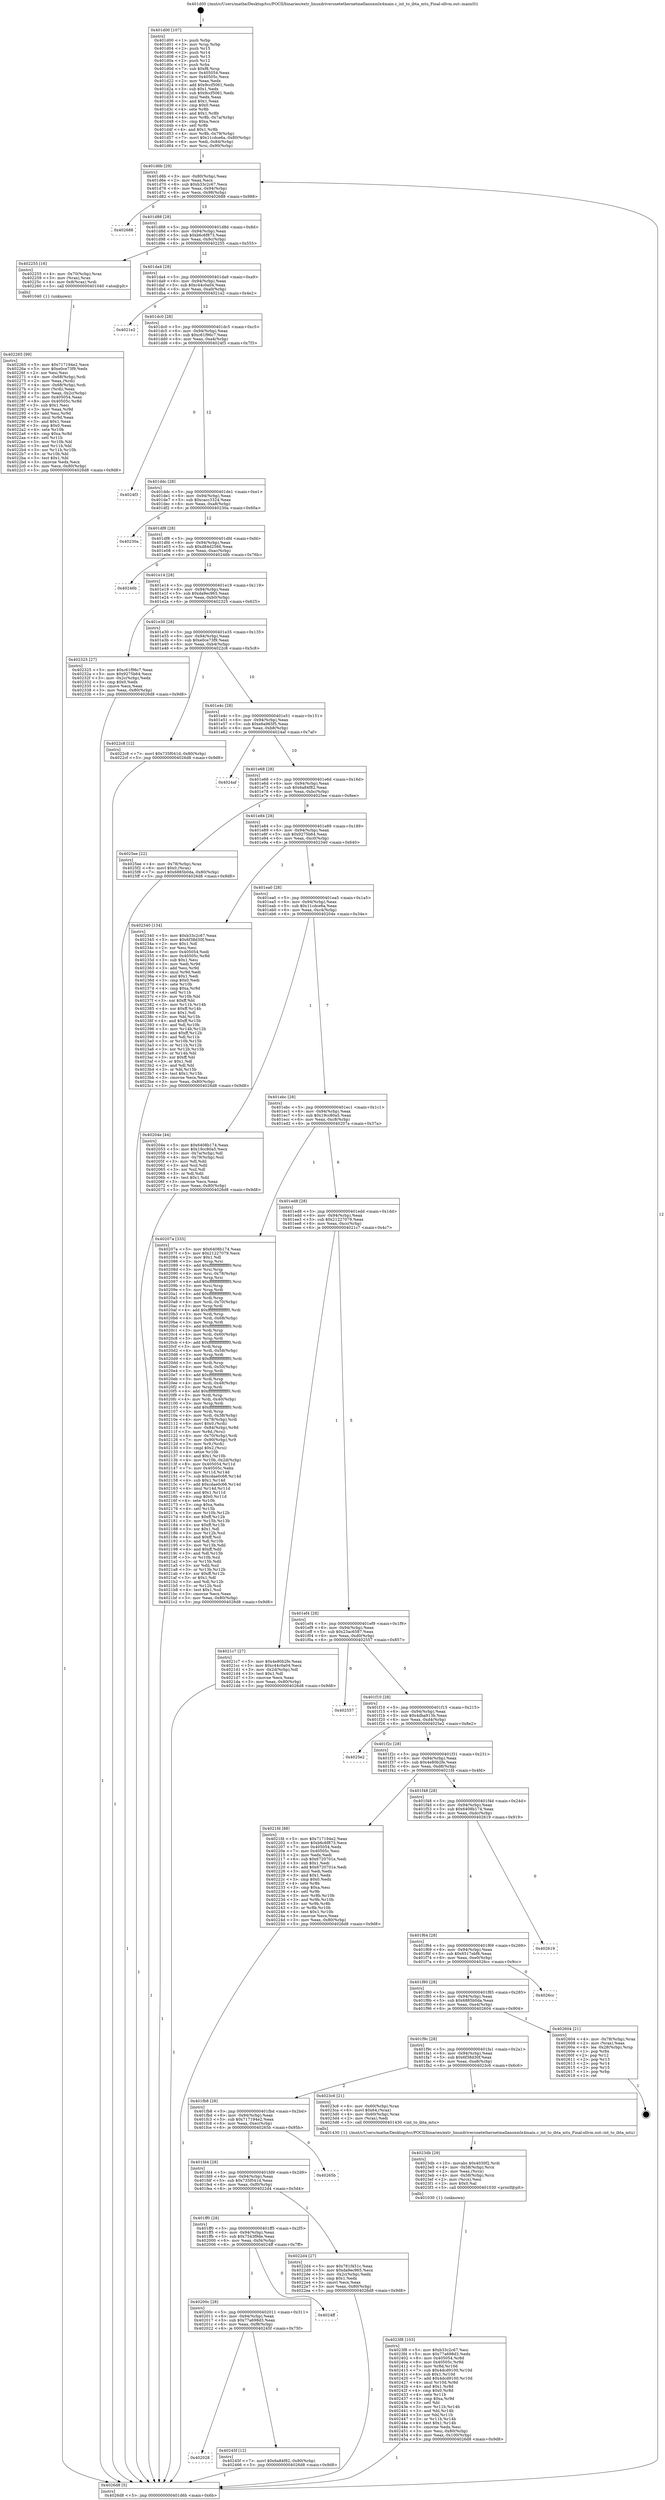 digraph "0x401d00" {
  label = "0x401d00 (/mnt/c/Users/mathe/Desktop/tcc/POCII/binaries/extr_linuxdriversnetethernetmellanoxmlx4main.c_int_to_ibta_mtu_Final-ollvm.out::main(0))"
  labelloc = "t"
  node[shape=record]

  Entry [label="",width=0.3,height=0.3,shape=circle,fillcolor=black,style=filled]
  "0x401d6b" [label="{
     0x401d6b [29]\l
     | [instrs]\l
     &nbsp;&nbsp;0x401d6b \<+3\>: mov -0x80(%rbp),%eax\l
     &nbsp;&nbsp;0x401d6e \<+2\>: mov %eax,%ecx\l
     &nbsp;&nbsp;0x401d70 \<+6\>: sub $0xb33c2c67,%ecx\l
     &nbsp;&nbsp;0x401d76 \<+6\>: mov %eax,-0x94(%rbp)\l
     &nbsp;&nbsp;0x401d7c \<+6\>: mov %ecx,-0x98(%rbp)\l
     &nbsp;&nbsp;0x401d82 \<+6\>: je 0000000000402688 \<main+0x988\>\l
  }"]
  "0x402688" [label="{
     0x402688\l
  }", style=dashed]
  "0x401d88" [label="{
     0x401d88 [28]\l
     | [instrs]\l
     &nbsp;&nbsp;0x401d88 \<+5\>: jmp 0000000000401d8d \<main+0x8d\>\l
     &nbsp;&nbsp;0x401d8d \<+6\>: mov -0x94(%rbp),%eax\l
     &nbsp;&nbsp;0x401d93 \<+5\>: sub $0xb6c6f873,%eax\l
     &nbsp;&nbsp;0x401d98 \<+6\>: mov %eax,-0x9c(%rbp)\l
     &nbsp;&nbsp;0x401d9e \<+6\>: je 0000000000402255 \<main+0x555\>\l
  }"]
  Exit [label="",width=0.3,height=0.3,shape=circle,fillcolor=black,style=filled,peripheries=2]
  "0x402255" [label="{
     0x402255 [16]\l
     | [instrs]\l
     &nbsp;&nbsp;0x402255 \<+4\>: mov -0x70(%rbp),%rax\l
     &nbsp;&nbsp;0x402259 \<+3\>: mov (%rax),%rax\l
     &nbsp;&nbsp;0x40225c \<+4\>: mov 0x8(%rax),%rdi\l
     &nbsp;&nbsp;0x402260 \<+5\>: call 0000000000401040 \<atoi@plt\>\l
     | [calls]\l
     &nbsp;&nbsp;0x401040 \{1\} (unknown)\l
  }"]
  "0x401da4" [label="{
     0x401da4 [28]\l
     | [instrs]\l
     &nbsp;&nbsp;0x401da4 \<+5\>: jmp 0000000000401da9 \<main+0xa9\>\l
     &nbsp;&nbsp;0x401da9 \<+6\>: mov -0x94(%rbp),%eax\l
     &nbsp;&nbsp;0x401daf \<+5\>: sub $0xc44c0a04,%eax\l
     &nbsp;&nbsp;0x401db4 \<+6\>: mov %eax,-0xa0(%rbp)\l
     &nbsp;&nbsp;0x401dba \<+6\>: je 00000000004021e2 \<main+0x4e2\>\l
  }"]
  "0x402028" [label="{
     0x402028\l
  }", style=dashed]
  "0x4021e2" [label="{
     0x4021e2\l
  }", style=dashed]
  "0x401dc0" [label="{
     0x401dc0 [28]\l
     | [instrs]\l
     &nbsp;&nbsp;0x401dc0 \<+5\>: jmp 0000000000401dc5 \<main+0xc5\>\l
     &nbsp;&nbsp;0x401dc5 \<+6\>: mov -0x94(%rbp),%eax\l
     &nbsp;&nbsp;0x401dcb \<+5\>: sub $0xc61f96c7,%eax\l
     &nbsp;&nbsp;0x401dd0 \<+6\>: mov %eax,-0xa4(%rbp)\l
     &nbsp;&nbsp;0x401dd6 \<+6\>: je 00000000004024f3 \<main+0x7f3\>\l
  }"]
  "0x40245f" [label="{
     0x40245f [12]\l
     | [instrs]\l
     &nbsp;&nbsp;0x40245f \<+7\>: movl $0x6a84f82,-0x80(%rbp)\l
     &nbsp;&nbsp;0x402466 \<+5\>: jmp 00000000004026d8 \<main+0x9d8\>\l
  }"]
  "0x4024f3" [label="{
     0x4024f3\l
  }", style=dashed]
  "0x401ddc" [label="{
     0x401ddc [28]\l
     | [instrs]\l
     &nbsp;&nbsp;0x401ddc \<+5\>: jmp 0000000000401de1 \<main+0xe1\>\l
     &nbsp;&nbsp;0x401de1 \<+6\>: mov -0x94(%rbp),%eax\l
     &nbsp;&nbsp;0x401de7 \<+5\>: sub $0xcacc3324,%eax\l
     &nbsp;&nbsp;0x401dec \<+6\>: mov %eax,-0xa8(%rbp)\l
     &nbsp;&nbsp;0x401df2 \<+6\>: je 000000000040230a \<main+0x60a\>\l
  }"]
  "0x40200c" [label="{
     0x40200c [28]\l
     | [instrs]\l
     &nbsp;&nbsp;0x40200c \<+5\>: jmp 0000000000402011 \<main+0x311\>\l
     &nbsp;&nbsp;0x402011 \<+6\>: mov -0x94(%rbp),%eax\l
     &nbsp;&nbsp;0x402017 \<+5\>: sub $0x77a698d3,%eax\l
     &nbsp;&nbsp;0x40201c \<+6\>: mov %eax,-0xf8(%rbp)\l
     &nbsp;&nbsp;0x402022 \<+6\>: je 000000000040245f \<main+0x75f\>\l
  }"]
  "0x40230a" [label="{
     0x40230a\l
  }", style=dashed]
  "0x401df8" [label="{
     0x401df8 [28]\l
     | [instrs]\l
     &nbsp;&nbsp;0x401df8 \<+5\>: jmp 0000000000401dfd \<main+0xfd\>\l
     &nbsp;&nbsp;0x401dfd \<+6\>: mov -0x94(%rbp),%eax\l
     &nbsp;&nbsp;0x401e03 \<+5\>: sub $0xd84d2566,%eax\l
     &nbsp;&nbsp;0x401e08 \<+6\>: mov %eax,-0xac(%rbp)\l
     &nbsp;&nbsp;0x401e0e \<+6\>: je 000000000040246b \<main+0x76b\>\l
  }"]
  "0x4024ff" [label="{
     0x4024ff\l
  }", style=dashed]
  "0x40246b" [label="{
     0x40246b\l
  }", style=dashed]
  "0x401e14" [label="{
     0x401e14 [28]\l
     | [instrs]\l
     &nbsp;&nbsp;0x401e14 \<+5\>: jmp 0000000000401e19 \<main+0x119\>\l
     &nbsp;&nbsp;0x401e19 \<+6\>: mov -0x94(%rbp),%eax\l
     &nbsp;&nbsp;0x401e1f \<+5\>: sub $0xda9ec965,%eax\l
     &nbsp;&nbsp;0x401e24 \<+6\>: mov %eax,-0xb0(%rbp)\l
     &nbsp;&nbsp;0x401e2a \<+6\>: je 0000000000402325 \<main+0x625\>\l
  }"]
  "0x4023f8" [label="{
     0x4023f8 [103]\l
     | [instrs]\l
     &nbsp;&nbsp;0x4023f8 \<+5\>: mov $0xb33c2c67,%esi\l
     &nbsp;&nbsp;0x4023fd \<+5\>: mov $0x77a698d3,%edx\l
     &nbsp;&nbsp;0x402402 \<+8\>: mov 0x405054,%r8d\l
     &nbsp;&nbsp;0x40240a \<+8\>: mov 0x40505c,%r9d\l
     &nbsp;&nbsp;0x402412 \<+3\>: mov %r8d,%r10d\l
     &nbsp;&nbsp;0x402415 \<+7\>: sub $0x4dcd9100,%r10d\l
     &nbsp;&nbsp;0x40241c \<+4\>: sub $0x1,%r10d\l
     &nbsp;&nbsp;0x402420 \<+7\>: add $0x4dcd9100,%r10d\l
     &nbsp;&nbsp;0x402427 \<+4\>: imul %r10d,%r8d\l
     &nbsp;&nbsp;0x40242b \<+4\>: and $0x1,%r8d\l
     &nbsp;&nbsp;0x40242f \<+4\>: cmp $0x0,%r8d\l
     &nbsp;&nbsp;0x402433 \<+4\>: sete %r11b\l
     &nbsp;&nbsp;0x402437 \<+4\>: cmp $0xa,%r9d\l
     &nbsp;&nbsp;0x40243b \<+3\>: setl %bl\l
     &nbsp;&nbsp;0x40243e \<+3\>: mov %r11b,%r14b\l
     &nbsp;&nbsp;0x402441 \<+3\>: and %bl,%r14b\l
     &nbsp;&nbsp;0x402444 \<+3\>: xor %bl,%r11b\l
     &nbsp;&nbsp;0x402447 \<+3\>: or %r11b,%r14b\l
     &nbsp;&nbsp;0x40244a \<+4\>: test $0x1,%r14b\l
     &nbsp;&nbsp;0x40244e \<+3\>: cmovne %edx,%esi\l
     &nbsp;&nbsp;0x402451 \<+3\>: mov %esi,-0x80(%rbp)\l
     &nbsp;&nbsp;0x402454 \<+6\>: mov %eax,-0x100(%rbp)\l
     &nbsp;&nbsp;0x40245a \<+5\>: jmp 00000000004026d8 \<main+0x9d8\>\l
  }"]
  "0x402325" [label="{
     0x402325 [27]\l
     | [instrs]\l
     &nbsp;&nbsp;0x402325 \<+5\>: mov $0xc61f96c7,%eax\l
     &nbsp;&nbsp;0x40232a \<+5\>: mov $0x9275b64,%ecx\l
     &nbsp;&nbsp;0x40232f \<+3\>: mov -0x2c(%rbp),%edx\l
     &nbsp;&nbsp;0x402332 \<+3\>: cmp $0x0,%edx\l
     &nbsp;&nbsp;0x402335 \<+3\>: cmove %ecx,%eax\l
     &nbsp;&nbsp;0x402338 \<+3\>: mov %eax,-0x80(%rbp)\l
     &nbsp;&nbsp;0x40233b \<+5\>: jmp 00000000004026d8 \<main+0x9d8\>\l
  }"]
  "0x401e30" [label="{
     0x401e30 [28]\l
     | [instrs]\l
     &nbsp;&nbsp;0x401e30 \<+5\>: jmp 0000000000401e35 \<main+0x135\>\l
     &nbsp;&nbsp;0x401e35 \<+6\>: mov -0x94(%rbp),%eax\l
     &nbsp;&nbsp;0x401e3b \<+5\>: sub $0xe0ce73f9,%eax\l
     &nbsp;&nbsp;0x401e40 \<+6\>: mov %eax,-0xb4(%rbp)\l
     &nbsp;&nbsp;0x401e46 \<+6\>: je 00000000004022c8 \<main+0x5c8\>\l
  }"]
  "0x4023db" [label="{
     0x4023db [29]\l
     | [instrs]\l
     &nbsp;&nbsp;0x4023db \<+10\>: movabs $0x4030f2,%rdi\l
     &nbsp;&nbsp;0x4023e5 \<+4\>: mov -0x58(%rbp),%rcx\l
     &nbsp;&nbsp;0x4023e9 \<+2\>: mov %eax,(%rcx)\l
     &nbsp;&nbsp;0x4023eb \<+4\>: mov -0x58(%rbp),%rcx\l
     &nbsp;&nbsp;0x4023ef \<+2\>: mov (%rcx),%esi\l
     &nbsp;&nbsp;0x4023f1 \<+2\>: mov $0x0,%al\l
     &nbsp;&nbsp;0x4023f3 \<+5\>: call 0000000000401030 \<printf@plt\>\l
     | [calls]\l
     &nbsp;&nbsp;0x401030 \{1\} (unknown)\l
  }"]
  "0x4022c8" [label="{
     0x4022c8 [12]\l
     | [instrs]\l
     &nbsp;&nbsp;0x4022c8 \<+7\>: movl $0x735f041d,-0x80(%rbp)\l
     &nbsp;&nbsp;0x4022cf \<+5\>: jmp 00000000004026d8 \<main+0x9d8\>\l
  }"]
  "0x401e4c" [label="{
     0x401e4c [28]\l
     | [instrs]\l
     &nbsp;&nbsp;0x401e4c \<+5\>: jmp 0000000000401e51 \<main+0x151\>\l
     &nbsp;&nbsp;0x401e51 \<+6\>: mov -0x94(%rbp),%eax\l
     &nbsp;&nbsp;0x401e57 \<+5\>: sub $0xe6a965f5,%eax\l
     &nbsp;&nbsp;0x401e5c \<+6\>: mov %eax,-0xb8(%rbp)\l
     &nbsp;&nbsp;0x401e62 \<+6\>: je 00000000004024af \<main+0x7af\>\l
  }"]
  "0x401ff0" [label="{
     0x401ff0 [28]\l
     | [instrs]\l
     &nbsp;&nbsp;0x401ff0 \<+5\>: jmp 0000000000401ff5 \<main+0x2f5\>\l
     &nbsp;&nbsp;0x401ff5 \<+6\>: mov -0x94(%rbp),%eax\l
     &nbsp;&nbsp;0x401ffb \<+5\>: sub $0x7543f9de,%eax\l
     &nbsp;&nbsp;0x402000 \<+6\>: mov %eax,-0xf4(%rbp)\l
     &nbsp;&nbsp;0x402006 \<+6\>: je 00000000004024ff \<main+0x7ff\>\l
  }"]
  "0x4024af" [label="{
     0x4024af\l
  }", style=dashed]
  "0x401e68" [label="{
     0x401e68 [28]\l
     | [instrs]\l
     &nbsp;&nbsp;0x401e68 \<+5\>: jmp 0000000000401e6d \<main+0x16d\>\l
     &nbsp;&nbsp;0x401e6d \<+6\>: mov -0x94(%rbp),%eax\l
     &nbsp;&nbsp;0x401e73 \<+5\>: sub $0x6a84f82,%eax\l
     &nbsp;&nbsp;0x401e78 \<+6\>: mov %eax,-0xbc(%rbp)\l
     &nbsp;&nbsp;0x401e7e \<+6\>: je 00000000004025ee \<main+0x8ee\>\l
  }"]
  "0x4022d4" [label="{
     0x4022d4 [27]\l
     | [instrs]\l
     &nbsp;&nbsp;0x4022d4 \<+5\>: mov $0x781f451c,%eax\l
     &nbsp;&nbsp;0x4022d9 \<+5\>: mov $0xda9ec965,%ecx\l
     &nbsp;&nbsp;0x4022de \<+3\>: mov -0x2c(%rbp),%edx\l
     &nbsp;&nbsp;0x4022e1 \<+3\>: cmp $0x1,%edx\l
     &nbsp;&nbsp;0x4022e4 \<+3\>: cmovl %ecx,%eax\l
     &nbsp;&nbsp;0x4022e7 \<+3\>: mov %eax,-0x80(%rbp)\l
     &nbsp;&nbsp;0x4022ea \<+5\>: jmp 00000000004026d8 \<main+0x9d8\>\l
  }"]
  "0x4025ee" [label="{
     0x4025ee [22]\l
     | [instrs]\l
     &nbsp;&nbsp;0x4025ee \<+4\>: mov -0x78(%rbp),%rax\l
     &nbsp;&nbsp;0x4025f2 \<+6\>: movl $0x0,(%rax)\l
     &nbsp;&nbsp;0x4025f8 \<+7\>: movl $0x6885b0da,-0x80(%rbp)\l
     &nbsp;&nbsp;0x4025ff \<+5\>: jmp 00000000004026d8 \<main+0x9d8\>\l
  }"]
  "0x401e84" [label="{
     0x401e84 [28]\l
     | [instrs]\l
     &nbsp;&nbsp;0x401e84 \<+5\>: jmp 0000000000401e89 \<main+0x189\>\l
     &nbsp;&nbsp;0x401e89 \<+6\>: mov -0x94(%rbp),%eax\l
     &nbsp;&nbsp;0x401e8f \<+5\>: sub $0x9275b64,%eax\l
     &nbsp;&nbsp;0x401e94 \<+6\>: mov %eax,-0xc0(%rbp)\l
     &nbsp;&nbsp;0x401e9a \<+6\>: je 0000000000402340 \<main+0x640\>\l
  }"]
  "0x401fd4" [label="{
     0x401fd4 [28]\l
     | [instrs]\l
     &nbsp;&nbsp;0x401fd4 \<+5\>: jmp 0000000000401fd9 \<main+0x2d9\>\l
     &nbsp;&nbsp;0x401fd9 \<+6\>: mov -0x94(%rbp),%eax\l
     &nbsp;&nbsp;0x401fdf \<+5\>: sub $0x735f041d,%eax\l
     &nbsp;&nbsp;0x401fe4 \<+6\>: mov %eax,-0xf0(%rbp)\l
     &nbsp;&nbsp;0x401fea \<+6\>: je 00000000004022d4 \<main+0x5d4\>\l
  }"]
  "0x402340" [label="{
     0x402340 [134]\l
     | [instrs]\l
     &nbsp;&nbsp;0x402340 \<+5\>: mov $0xb33c2c67,%eax\l
     &nbsp;&nbsp;0x402345 \<+5\>: mov $0x6f38d30f,%ecx\l
     &nbsp;&nbsp;0x40234a \<+2\>: mov $0x1,%dl\l
     &nbsp;&nbsp;0x40234c \<+2\>: xor %esi,%esi\l
     &nbsp;&nbsp;0x40234e \<+7\>: mov 0x405054,%edi\l
     &nbsp;&nbsp;0x402355 \<+8\>: mov 0x40505c,%r8d\l
     &nbsp;&nbsp;0x40235d \<+3\>: sub $0x1,%esi\l
     &nbsp;&nbsp;0x402360 \<+3\>: mov %edi,%r9d\l
     &nbsp;&nbsp;0x402363 \<+3\>: add %esi,%r9d\l
     &nbsp;&nbsp;0x402366 \<+4\>: imul %r9d,%edi\l
     &nbsp;&nbsp;0x40236a \<+3\>: and $0x1,%edi\l
     &nbsp;&nbsp;0x40236d \<+3\>: cmp $0x0,%edi\l
     &nbsp;&nbsp;0x402370 \<+4\>: sete %r10b\l
     &nbsp;&nbsp;0x402374 \<+4\>: cmp $0xa,%r8d\l
     &nbsp;&nbsp;0x402378 \<+4\>: setl %r11b\l
     &nbsp;&nbsp;0x40237c \<+3\>: mov %r10b,%bl\l
     &nbsp;&nbsp;0x40237f \<+3\>: xor $0xff,%bl\l
     &nbsp;&nbsp;0x402382 \<+3\>: mov %r11b,%r14b\l
     &nbsp;&nbsp;0x402385 \<+4\>: xor $0xff,%r14b\l
     &nbsp;&nbsp;0x402389 \<+3\>: xor $0x1,%dl\l
     &nbsp;&nbsp;0x40238c \<+3\>: mov %bl,%r15b\l
     &nbsp;&nbsp;0x40238f \<+4\>: and $0xff,%r15b\l
     &nbsp;&nbsp;0x402393 \<+3\>: and %dl,%r10b\l
     &nbsp;&nbsp;0x402396 \<+3\>: mov %r14b,%r12b\l
     &nbsp;&nbsp;0x402399 \<+4\>: and $0xff,%r12b\l
     &nbsp;&nbsp;0x40239d \<+3\>: and %dl,%r11b\l
     &nbsp;&nbsp;0x4023a0 \<+3\>: or %r10b,%r15b\l
     &nbsp;&nbsp;0x4023a3 \<+3\>: or %r11b,%r12b\l
     &nbsp;&nbsp;0x4023a6 \<+3\>: xor %r12b,%r15b\l
     &nbsp;&nbsp;0x4023a9 \<+3\>: or %r14b,%bl\l
     &nbsp;&nbsp;0x4023ac \<+3\>: xor $0xff,%bl\l
     &nbsp;&nbsp;0x4023af \<+3\>: or $0x1,%dl\l
     &nbsp;&nbsp;0x4023b2 \<+2\>: and %dl,%bl\l
     &nbsp;&nbsp;0x4023b4 \<+3\>: or %bl,%r15b\l
     &nbsp;&nbsp;0x4023b7 \<+4\>: test $0x1,%r15b\l
     &nbsp;&nbsp;0x4023bb \<+3\>: cmovne %ecx,%eax\l
     &nbsp;&nbsp;0x4023be \<+3\>: mov %eax,-0x80(%rbp)\l
     &nbsp;&nbsp;0x4023c1 \<+5\>: jmp 00000000004026d8 \<main+0x9d8\>\l
  }"]
  "0x401ea0" [label="{
     0x401ea0 [28]\l
     | [instrs]\l
     &nbsp;&nbsp;0x401ea0 \<+5\>: jmp 0000000000401ea5 \<main+0x1a5\>\l
     &nbsp;&nbsp;0x401ea5 \<+6\>: mov -0x94(%rbp),%eax\l
     &nbsp;&nbsp;0x401eab \<+5\>: sub $0x11cdce6a,%eax\l
     &nbsp;&nbsp;0x401eb0 \<+6\>: mov %eax,-0xc4(%rbp)\l
     &nbsp;&nbsp;0x401eb6 \<+6\>: je 000000000040204e \<main+0x34e\>\l
  }"]
  "0x40265b" [label="{
     0x40265b\l
  }", style=dashed]
  "0x40204e" [label="{
     0x40204e [44]\l
     | [instrs]\l
     &nbsp;&nbsp;0x40204e \<+5\>: mov $0x6408b174,%eax\l
     &nbsp;&nbsp;0x402053 \<+5\>: mov $0x19cc80a5,%ecx\l
     &nbsp;&nbsp;0x402058 \<+3\>: mov -0x7a(%rbp),%dl\l
     &nbsp;&nbsp;0x40205b \<+4\>: mov -0x79(%rbp),%sil\l
     &nbsp;&nbsp;0x40205f \<+3\>: mov %dl,%dil\l
     &nbsp;&nbsp;0x402062 \<+3\>: and %sil,%dil\l
     &nbsp;&nbsp;0x402065 \<+3\>: xor %sil,%dl\l
     &nbsp;&nbsp;0x402068 \<+3\>: or %dl,%dil\l
     &nbsp;&nbsp;0x40206b \<+4\>: test $0x1,%dil\l
     &nbsp;&nbsp;0x40206f \<+3\>: cmovne %ecx,%eax\l
     &nbsp;&nbsp;0x402072 \<+3\>: mov %eax,-0x80(%rbp)\l
     &nbsp;&nbsp;0x402075 \<+5\>: jmp 00000000004026d8 \<main+0x9d8\>\l
  }"]
  "0x401ebc" [label="{
     0x401ebc [28]\l
     | [instrs]\l
     &nbsp;&nbsp;0x401ebc \<+5\>: jmp 0000000000401ec1 \<main+0x1c1\>\l
     &nbsp;&nbsp;0x401ec1 \<+6\>: mov -0x94(%rbp),%eax\l
     &nbsp;&nbsp;0x401ec7 \<+5\>: sub $0x19cc80a5,%eax\l
     &nbsp;&nbsp;0x401ecc \<+6\>: mov %eax,-0xc8(%rbp)\l
     &nbsp;&nbsp;0x401ed2 \<+6\>: je 000000000040207a \<main+0x37a\>\l
  }"]
  "0x4026d8" [label="{
     0x4026d8 [5]\l
     | [instrs]\l
     &nbsp;&nbsp;0x4026d8 \<+5\>: jmp 0000000000401d6b \<main+0x6b\>\l
  }"]
  "0x401d00" [label="{
     0x401d00 [107]\l
     | [instrs]\l
     &nbsp;&nbsp;0x401d00 \<+1\>: push %rbp\l
     &nbsp;&nbsp;0x401d01 \<+3\>: mov %rsp,%rbp\l
     &nbsp;&nbsp;0x401d04 \<+2\>: push %r15\l
     &nbsp;&nbsp;0x401d06 \<+2\>: push %r14\l
     &nbsp;&nbsp;0x401d08 \<+2\>: push %r13\l
     &nbsp;&nbsp;0x401d0a \<+2\>: push %r12\l
     &nbsp;&nbsp;0x401d0c \<+1\>: push %rbx\l
     &nbsp;&nbsp;0x401d0d \<+7\>: sub $0xf8,%rsp\l
     &nbsp;&nbsp;0x401d14 \<+7\>: mov 0x405054,%eax\l
     &nbsp;&nbsp;0x401d1b \<+7\>: mov 0x40505c,%ecx\l
     &nbsp;&nbsp;0x401d22 \<+2\>: mov %eax,%edx\l
     &nbsp;&nbsp;0x401d24 \<+6\>: add $0x9ccf5061,%edx\l
     &nbsp;&nbsp;0x401d2a \<+3\>: sub $0x1,%edx\l
     &nbsp;&nbsp;0x401d2d \<+6\>: sub $0x9ccf5061,%edx\l
     &nbsp;&nbsp;0x401d33 \<+3\>: imul %edx,%eax\l
     &nbsp;&nbsp;0x401d36 \<+3\>: and $0x1,%eax\l
     &nbsp;&nbsp;0x401d39 \<+3\>: cmp $0x0,%eax\l
     &nbsp;&nbsp;0x401d3c \<+4\>: sete %r8b\l
     &nbsp;&nbsp;0x401d40 \<+4\>: and $0x1,%r8b\l
     &nbsp;&nbsp;0x401d44 \<+4\>: mov %r8b,-0x7a(%rbp)\l
     &nbsp;&nbsp;0x401d48 \<+3\>: cmp $0xa,%ecx\l
     &nbsp;&nbsp;0x401d4b \<+4\>: setl %r8b\l
     &nbsp;&nbsp;0x401d4f \<+4\>: and $0x1,%r8b\l
     &nbsp;&nbsp;0x401d53 \<+4\>: mov %r8b,-0x79(%rbp)\l
     &nbsp;&nbsp;0x401d57 \<+7\>: movl $0x11cdce6a,-0x80(%rbp)\l
     &nbsp;&nbsp;0x401d5e \<+6\>: mov %edi,-0x84(%rbp)\l
     &nbsp;&nbsp;0x401d64 \<+7\>: mov %rsi,-0x90(%rbp)\l
  }"]
  "0x401fb8" [label="{
     0x401fb8 [28]\l
     | [instrs]\l
     &nbsp;&nbsp;0x401fb8 \<+5\>: jmp 0000000000401fbd \<main+0x2bd\>\l
     &nbsp;&nbsp;0x401fbd \<+6\>: mov -0x94(%rbp),%eax\l
     &nbsp;&nbsp;0x401fc3 \<+5\>: sub $0x717194e2,%eax\l
     &nbsp;&nbsp;0x401fc8 \<+6\>: mov %eax,-0xec(%rbp)\l
     &nbsp;&nbsp;0x401fce \<+6\>: je 000000000040265b \<main+0x95b\>\l
  }"]
  "0x40207a" [label="{
     0x40207a [333]\l
     | [instrs]\l
     &nbsp;&nbsp;0x40207a \<+5\>: mov $0x6408b174,%eax\l
     &nbsp;&nbsp;0x40207f \<+5\>: mov $0x21227079,%ecx\l
     &nbsp;&nbsp;0x402084 \<+2\>: mov $0x1,%dl\l
     &nbsp;&nbsp;0x402086 \<+3\>: mov %rsp,%rsi\l
     &nbsp;&nbsp;0x402089 \<+4\>: add $0xfffffffffffffff0,%rsi\l
     &nbsp;&nbsp;0x40208d \<+3\>: mov %rsi,%rsp\l
     &nbsp;&nbsp;0x402090 \<+4\>: mov %rsi,-0x78(%rbp)\l
     &nbsp;&nbsp;0x402094 \<+3\>: mov %rsp,%rsi\l
     &nbsp;&nbsp;0x402097 \<+4\>: add $0xfffffffffffffff0,%rsi\l
     &nbsp;&nbsp;0x40209b \<+3\>: mov %rsi,%rsp\l
     &nbsp;&nbsp;0x40209e \<+3\>: mov %rsp,%rdi\l
     &nbsp;&nbsp;0x4020a1 \<+4\>: add $0xfffffffffffffff0,%rdi\l
     &nbsp;&nbsp;0x4020a5 \<+3\>: mov %rdi,%rsp\l
     &nbsp;&nbsp;0x4020a8 \<+4\>: mov %rdi,-0x70(%rbp)\l
     &nbsp;&nbsp;0x4020ac \<+3\>: mov %rsp,%rdi\l
     &nbsp;&nbsp;0x4020af \<+4\>: add $0xfffffffffffffff0,%rdi\l
     &nbsp;&nbsp;0x4020b3 \<+3\>: mov %rdi,%rsp\l
     &nbsp;&nbsp;0x4020b6 \<+4\>: mov %rdi,-0x68(%rbp)\l
     &nbsp;&nbsp;0x4020ba \<+3\>: mov %rsp,%rdi\l
     &nbsp;&nbsp;0x4020bd \<+4\>: add $0xfffffffffffffff0,%rdi\l
     &nbsp;&nbsp;0x4020c1 \<+3\>: mov %rdi,%rsp\l
     &nbsp;&nbsp;0x4020c4 \<+4\>: mov %rdi,-0x60(%rbp)\l
     &nbsp;&nbsp;0x4020c8 \<+3\>: mov %rsp,%rdi\l
     &nbsp;&nbsp;0x4020cb \<+4\>: add $0xfffffffffffffff0,%rdi\l
     &nbsp;&nbsp;0x4020cf \<+3\>: mov %rdi,%rsp\l
     &nbsp;&nbsp;0x4020d2 \<+4\>: mov %rdi,-0x58(%rbp)\l
     &nbsp;&nbsp;0x4020d6 \<+3\>: mov %rsp,%rdi\l
     &nbsp;&nbsp;0x4020d9 \<+4\>: add $0xfffffffffffffff0,%rdi\l
     &nbsp;&nbsp;0x4020dd \<+3\>: mov %rdi,%rsp\l
     &nbsp;&nbsp;0x4020e0 \<+4\>: mov %rdi,-0x50(%rbp)\l
     &nbsp;&nbsp;0x4020e4 \<+3\>: mov %rsp,%rdi\l
     &nbsp;&nbsp;0x4020e7 \<+4\>: add $0xfffffffffffffff0,%rdi\l
     &nbsp;&nbsp;0x4020eb \<+3\>: mov %rdi,%rsp\l
     &nbsp;&nbsp;0x4020ee \<+4\>: mov %rdi,-0x48(%rbp)\l
     &nbsp;&nbsp;0x4020f2 \<+3\>: mov %rsp,%rdi\l
     &nbsp;&nbsp;0x4020f5 \<+4\>: add $0xfffffffffffffff0,%rdi\l
     &nbsp;&nbsp;0x4020f9 \<+3\>: mov %rdi,%rsp\l
     &nbsp;&nbsp;0x4020fc \<+4\>: mov %rdi,-0x40(%rbp)\l
     &nbsp;&nbsp;0x402100 \<+3\>: mov %rsp,%rdi\l
     &nbsp;&nbsp;0x402103 \<+4\>: add $0xfffffffffffffff0,%rdi\l
     &nbsp;&nbsp;0x402107 \<+3\>: mov %rdi,%rsp\l
     &nbsp;&nbsp;0x40210a \<+4\>: mov %rdi,-0x38(%rbp)\l
     &nbsp;&nbsp;0x40210e \<+4\>: mov -0x78(%rbp),%rdi\l
     &nbsp;&nbsp;0x402112 \<+6\>: movl $0x0,(%rdi)\l
     &nbsp;&nbsp;0x402118 \<+7\>: mov -0x84(%rbp),%r8d\l
     &nbsp;&nbsp;0x40211f \<+3\>: mov %r8d,(%rsi)\l
     &nbsp;&nbsp;0x402122 \<+4\>: mov -0x70(%rbp),%rdi\l
     &nbsp;&nbsp;0x402126 \<+7\>: mov -0x90(%rbp),%r9\l
     &nbsp;&nbsp;0x40212d \<+3\>: mov %r9,(%rdi)\l
     &nbsp;&nbsp;0x402130 \<+3\>: cmpl $0x2,(%rsi)\l
     &nbsp;&nbsp;0x402133 \<+4\>: setne %r10b\l
     &nbsp;&nbsp;0x402137 \<+4\>: and $0x1,%r10b\l
     &nbsp;&nbsp;0x40213b \<+4\>: mov %r10b,-0x2d(%rbp)\l
     &nbsp;&nbsp;0x40213f \<+8\>: mov 0x405054,%r11d\l
     &nbsp;&nbsp;0x402147 \<+7\>: mov 0x40505c,%ebx\l
     &nbsp;&nbsp;0x40214e \<+3\>: mov %r11d,%r14d\l
     &nbsp;&nbsp;0x402151 \<+7\>: sub $0xcdae0c66,%r14d\l
     &nbsp;&nbsp;0x402158 \<+4\>: sub $0x1,%r14d\l
     &nbsp;&nbsp;0x40215c \<+7\>: add $0xcdae0c66,%r14d\l
     &nbsp;&nbsp;0x402163 \<+4\>: imul %r14d,%r11d\l
     &nbsp;&nbsp;0x402167 \<+4\>: and $0x1,%r11d\l
     &nbsp;&nbsp;0x40216b \<+4\>: cmp $0x0,%r11d\l
     &nbsp;&nbsp;0x40216f \<+4\>: sete %r10b\l
     &nbsp;&nbsp;0x402173 \<+3\>: cmp $0xa,%ebx\l
     &nbsp;&nbsp;0x402176 \<+4\>: setl %r15b\l
     &nbsp;&nbsp;0x40217a \<+3\>: mov %r10b,%r12b\l
     &nbsp;&nbsp;0x40217d \<+4\>: xor $0xff,%r12b\l
     &nbsp;&nbsp;0x402181 \<+3\>: mov %r15b,%r13b\l
     &nbsp;&nbsp;0x402184 \<+4\>: xor $0xff,%r13b\l
     &nbsp;&nbsp;0x402188 \<+3\>: xor $0x1,%dl\l
     &nbsp;&nbsp;0x40218b \<+3\>: mov %r12b,%sil\l
     &nbsp;&nbsp;0x40218e \<+4\>: and $0xff,%sil\l
     &nbsp;&nbsp;0x402192 \<+3\>: and %dl,%r10b\l
     &nbsp;&nbsp;0x402195 \<+3\>: mov %r13b,%dil\l
     &nbsp;&nbsp;0x402198 \<+4\>: and $0xff,%dil\l
     &nbsp;&nbsp;0x40219c \<+3\>: and %dl,%r15b\l
     &nbsp;&nbsp;0x40219f \<+3\>: or %r10b,%sil\l
     &nbsp;&nbsp;0x4021a2 \<+3\>: or %r15b,%dil\l
     &nbsp;&nbsp;0x4021a5 \<+3\>: xor %dil,%sil\l
     &nbsp;&nbsp;0x4021a8 \<+3\>: or %r13b,%r12b\l
     &nbsp;&nbsp;0x4021ab \<+4\>: xor $0xff,%r12b\l
     &nbsp;&nbsp;0x4021af \<+3\>: or $0x1,%dl\l
     &nbsp;&nbsp;0x4021b2 \<+3\>: and %dl,%r12b\l
     &nbsp;&nbsp;0x4021b5 \<+3\>: or %r12b,%sil\l
     &nbsp;&nbsp;0x4021b8 \<+4\>: test $0x1,%sil\l
     &nbsp;&nbsp;0x4021bc \<+3\>: cmovne %ecx,%eax\l
     &nbsp;&nbsp;0x4021bf \<+3\>: mov %eax,-0x80(%rbp)\l
     &nbsp;&nbsp;0x4021c2 \<+5\>: jmp 00000000004026d8 \<main+0x9d8\>\l
  }"]
  "0x401ed8" [label="{
     0x401ed8 [28]\l
     | [instrs]\l
     &nbsp;&nbsp;0x401ed8 \<+5\>: jmp 0000000000401edd \<main+0x1dd\>\l
     &nbsp;&nbsp;0x401edd \<+6\>: mov -0x94(%rbp),%eax\l
     &nbsp;&nbsp;0x401ee3 \<+5\>: sub $0x21227079,%eax\l
     &nbsp;&nbsp;0x401ee8 \<+6\>: mov %eax,-0xcc(%rbp)\l
     &nbsp;&nbsp;0x401eee \<+6\>: je 00000000004021c7 \<main+0x4c7\>\l
  }"]
  "0x4023c6" [label="{
     0x4023c6 [21]\l
     | [instrs]\l
     &nbsp;&nbsp;0x4023c6 \<+4\>: mov -0x60(%rbp),%rax\l
     &nbsp;&nbsp;0x4023ca \<+6\>: movl $0x64,(%rax)\l
     &nbsp;&nbsp;0x4023d0 \<+4\>: mov -0x60(%rbp),%rax\l
     &nbsp;&nbsp;0x4023d4 \<+2\>: mov (%rax),%edi\l
     &nbsp;&nbsp;0x4023d6 \<+5\>: call 0000000000401430 \<int_to_ibta_mtu\>\l
     | [calls]\l
     &nbsp;&nbsp;0x401430 \{1\} (/mnt/c/Users/mathe/Desktop/tcc/POCII/binaries/extr_linuxdriversnetethernetmellanoxmlx4main.c_int_to_ibta_mtu_Final-ollvm.out::int_to_ibta_mtu)\l
  }"]
  "0x401f9c" [label="{
     0x401f9c [28]\l
     | [instrs]\l
     &nbsp;&nbsp;0x401f9c \<+5\>: jmp 0000000000401fa1 \<main+0x2a1\>\l
     &nbsp;&nbsp;0x401fa1 \<+6\>: mov -0x94(%rbp),%eax\l
     &nbsp;&nbsp;0x401fa7 \<+5\>: sub $0x6f38d30f,%eax\l
     &nbsp;&nbsp;0x401fac \<+6\>: mov %eax,-0xe8(%rbp)\l
     &nbsp;&nbsp;0x401fb2 \<+6\>: je 00000000004023c6 \<main+0x6c6\>\l
  }"]
  "0x4021c7" [label="{
     0x4021c7 [27]\l
     | [instrs]\l
     &nbsp;&nbsp;0x4021c7 \<+5\>: mov $0x4e80b2fe,%eax\l
     &nbsp;&nbsp;0x4021cc \<+5\>: mov $0xc44c0a04,%ecx\l
     &nbsp;&nbsp;0x4021d1 \<+3\>: mov -0x2d(%rbp),%dl\l
     &nbsp;&nbsp;0x4021d4 \<+3\>: test $0x1,%dl\l
     &nbsp;&nbsp;0x4021d7 \<+3\>: cmovne %ecx,%eax\l
     &nbsp;&nbsp;0x4021da \<+3\>: mov %eax,-0x80(%rbp)\l
     &nbsp;&nbsp;0x4021dd \<+5\>: jmp 00000000004026d8 \<main+0x9d8\>\l
  }"]
  "0x401ef4" [label="{
     0x401ef4 [28]\l
     | [instrs]\l
     &nbsp;&nbsp;0x401ef4 \<+5\>: jmp 0000000000401ef9 \<main+0x1f9\>\l
     &nbsp;&nbsp;0x401ef9 \<+6\>: mov -0x94(%rbp),%eax\l
     &nbsp;&nbsp;0x401eff \<+5\>: sub $0x23ac6587,%eax\l
     &nbsp;&nbsp;0x401f04 \<+6\>: mov %eax,-0xd0(%rbp)\l
     &nbsp;&nbsp;0x401f0a \<+6\>: je 0000000000402557 \<main+0x857\>\l
  }"]
  "0x402604" [label="{
     0x402604 [21]\l
     | [instrs]\l
     &nbsp;&nbsp;0x402604 \<+4\>: mov -0x78(%rbp),%rax\l
     &nbsp;&nbsp;0x402608 \<+2\>: mov (%rax),%eax\l
     &nbsp;&nbsp;0x40260a \<+4\>: lea -0x28(%rbp),%rsp\l
     &nbsp;&nbsp;0x40260e \<+1\>: pop %rbx\l
     &nbsp;&nbsp;0x40260f \<+2\>: pop %r12\l
     &nbsp;&nbsp;0x402611 \<+2\>: pop %r13\l
     &nbsp;&nbsp;0x402613 \<+2\>: pop %r14\l
     &nbsp;&nbsp;0x402615 \<+2\>: pop %r15\l
     &nbsp;&nbsp;0x402617 \<+1\>: pop %rbp\l
     &nbsp;&nbsp;0x402618 \<+1\>: ret\l
  }"]
  "0x402557" [label="{
     0x402557\l
  }", style=dashed]
  "0x401f10" [label="{
     0x401f10 [28]\l
     | [instrs]\l
     &nbsp;&nbsp;0x401f10 \<+5\>: jmp 0000000000401f15 \<main+0x215\>\l
     &nbsp;&nbsp;0x401f15 \<+6\>: mov -0x94(%rbp),%eax\l
     &nbsp;&nbsp;0x401f1b \<+5\>: sub $0x4dba913b,%eax\l
     &nbsp;&nbsp;0x401f20 \<+6\>: mov %eax,-0xd4(%rbp)\l
     &nbsp;&nbsp;0x401f26 \<+6\>: je 00000000004025e2 \<main+0x8e2\>\l
  }"]
  "0x401f80" [label="{
     0x401f80 [28]\l
     | [instrs]\l
     &nbsp;&nbsp;0x401f80 \<+5\>: jmp 0000000000401f85 \<main+0x285\>\l
     &nbsp;&nbsp;0x401f85 \<+6\>: mov -0x94(%rbp),%eax\l
     &nbsp;&nbsp;0x401f8b \<+5\>: sub $0x6885b0da,%eax\l
     &nbsp;&nbsp;0x401f90 \<+6\>: mov %eax,-0xe4(%rbp)\l
     &nbsp;&nbsp;0x401f96 \<+6\>: je 0000000000402604 \<main+0x904\>\l
  }"]
  "0x4025e2" [label="{
     0x4025e2\l
  }", style=dashed]
  "0x401f2c" [label="{
     0x401f2c [28]\l
     | [instrs]\l
     &nbsp;&nbsp;0x401f2c \<+5\>: jmp 0000000000401f31 \<main+0x231\>\l
     &nbsp;&nbsp;0x401f31 \<+6\>: mov -0x94(%rbp),%eax\l
     &nbsp;&nbsp;0x401f37 \<+5\>: sub $0x4e80b2fe,%eax\l
     &nbsp;&nbsp;0x401f3c \<+6\>: mov %eax,-0xd8(%rbp)\l
     &nbsp;&nbsp;0x401f42 \<+6\>: je 00000000004021fd \<main+0x4fd\>\l
  }"]
  "0x4026cc" [label="{
     0x4026cc\l
  }", style=dashed]
  "0x4021fd" [label="{
     0x4021fd [88]\l
     | [instrs]\l
     &nbsp;&nbsp;0x4021fd \<+5\>: mov $0x717194e2,%eax\l
     &nbsp;&nbsp;0x402202 \<+5\>: mov $0xb6c6f873,%ecx\l
     &nbsp;&nbsp;0x402207 \<+7\>: mov 0x405054,%edx\l
     &nbsp;&nbsp;0x40220e \<+7\>: mov 0x40505c,%esi\l
     &nbsp;&nbsp;0x402215 \<+2\>: mov %edx,%edi\l
     &nbsp;&nbsp;0x402217 \<+6\>: sub $0x6720701e,%edi\l
     &nbsp;&nbsp;0x40221d \<+3\>: sub $0x1,%edi\l
     &nbsp;&nbsp;0x402220 \<+6\>: add $0x6720701e,%edi\l
     &nbsp;&nbsp;0x402226 \<+3\>: imul %edi,%edx\l
     &nbsp;&nbsp;0x402229 \<+3\>: and $0x1,%edx\l
     &nbsp;&nbsp;0x40222c \<+3\>: cmp $0x0,%edx\l
     &nbsp;&nbsp;0x40222f \<+4\>: sete %r8b\l
     &nbsp;&nbsp;0x402233 \<+3\>: cmp $0xa,%esi\l
     &nbsp;&nbsp;0x402236 \<+4\>: setl %r9b\l
     &nbsp;&nbsp;0x40223a \<+3\>: mov %r8b,%r10b\l
     &nbsp;&nbsp;0x40223d \<+3\>: and %r9b,%r10b\l
     &nbsp;&nbsp;0x402240 \<+3\>: xor %r9b,%r8b\l
     &nbsp;&nbsp;0x402243 \<+3\>: or %r8b,%r10b\l
     &nbsp;&nbsp;0x402246 \<+4\>: test $0x1,%r10b\l
     &nbsp;&nbsp;0x40224a \<+3\>: cmovne %ecx,%eax\l
     &nbsp;&nbsp;0x40224d \<+3\>: mov %eax,-0x80(%rbp)\l
     &nbsp;&nbsp;0x402250 \<+5\>: jmp 00000000004026d8 \<main+0x9d8\>\l
  }"]
  "0x401f48" [label="{
     0x401f48 [28]\l
     | [instrs]\l
     &nbsp;&nbsp;0x401f48 \<+5\>: jmp 0000000000401f4d \<main+0x24d\>\l
     &nbsp;&nbsp;0x401f4d \<+6\>: mov -0x94(%rbp),%eax\l
     &nbsp;&nbsp;0x401f53 \<+5\>: sub $0x6408b174,%eax\l
     &nbsp;&nbsp;0x401f58 \<+6\>: mov %eax,-0xdc(%rbp)\l
     &nbsp;&nbsp;0x401f5e \<+6\>: je 0000000000402619 \<main+0x919\>\l
  }"]
  "0x402265" [label="{
     0x402265 [99]\l
     | [instrs]\l
     &nbsp;&nbsp;0x402265 \<+5\>: mov $0x717194e2,%ecx\l
     &nbsp;&nbsp;0x40226a \<+5\>: mov $0xe0ce73f9,%edx\l
     &nbsp;&nbsp;0x40226f \<+2\>: xor %esi,%esi\l
     &nbsp;&nbsp;0x402271 \<+4\>: mov -0x68(%rbp),%rdi\l
     &nbsp;&nbsp;0x402275 \<+2\>: mov %eax,(%rdi)\l
     &nbsp;&nbsp;0x402277 \<+4\>: mov -0x68(%rbp),%rdi\l
     &nbsp;&nbsp;0x40227b \<+2\>: mov (%rdi),%eax\l
     &nbsp;&nbsp;0x40227d \<+3\>: mov %eax,-0x2c(%rbp)\l
     &nbsp;&nbsp;0x402280 \<+7\>: mov 0x405054,%eax\l
     &nbsp;&nbsp;0x402287 \<+8\>: mov 0x40505c,%r8d\l
     &nbsp;&nbsp;0x40228f \<+3\>: sub $0x1,%esi\l
     &nbsp;&nbsp;0x402292 \<+3\>: mov %eax,%r9d\l
     &nbsp;&nbsp;0x402295 \<+3\>: add %esi,%r9d\l
     &nbsp;&nbsp;0x402298 \<+4\>: imul %r9d,%eax\l
     &nbsp;&nbsp;0x40229c \<+3\>: and $0x1,%eax\l
     &nbsp;&nbsp;0x40229f \<+3\>: cmp $0x0,%eax\l
     &nbsp;&nbsp;0x4022a2 \<+4\>: sete %r10b\l
     &nbsp;&nbsp;0x4022a6 \<+4\>: cmp $0xa,%r8d\l
     &nbsp;&nbsp;0x4022aa \<+4\>: setl %r11b\l
     &nbsp;&nbsp;0x4022ae \<+3\>: mov %r10b,%bl\l
     &nbsp;&nbsp;0x4022b1 \<+3\>: and %r11b,%bl\l
     &nbsp;&nbsp;0x4022b4 \<+3\>: xor %r11b,%r10b\l
     &nbsp;&nbsp;0x4022b7 \<+3\>: or %r10b,%bl\l
     &nbsp;&nbsp;0x4022ba \<+3\>: test $0x1,%bl\l
     &nbsp;&nbsp;0x4022bd \<+3\>: cmovne %edx,%ecx\l
     &nbsp;&nbsp;0x4022c0 \<+3\>: mov %ecx,-0x80(%rbp)\l
     &nbsp;&nbsp;0x4022c3 \<+5\>: jmp 00000000004026d8 \<main+0x9d8\>\l
  }"]
  "0x401f64" [label="{
     0x401f64 [28]\l
     | [instrs]\l
     &nbsp;&nbsp;0x401f64 \<+5\>: jmp 0000000000401f69 \<main+0x269\>\l
     &nbsp;&nbsp;0x401f69 \<+6\>: mov -0x94(%rbp),%eax\l
     &nbsp;&nbsp;0x401f6f \<+5\>: sub $0x6517ebf6,%eax\l
     &nbsp;&nbsp;0x401f74 \<+6\>: mov %eax,-0xe0(%rbp)\l
     &nbsp;&nbsp;0x401f7a \<+6\>: je 00000000004026cc \<main+0x9cc\>\l
  }"]
  "0x402619" [label="{
     0x402619\l
  }", style=dashed]
  Entry -> "0x401d00" [label=" 1"]
  "0x401d6b" -> "0x402688" [label=" 0"]
  "0x401d6b" -> "0x401d88" [label=" 13"]
  "0x402604" -> Exit [label=" 1"]
  "0x401d88" -> "0x402255" [label=" 1"]
  "0x401d88" -> "0x401da4" [label=" 12"]
  "0x4025ee" -> "0x4026d8" [label=" 1"]
  "0x401da4" -> "0x4021e2" [label=" 0"]
  "0x401da4" -> "0x401dc0" [label=" 12"]
  "0x40245f" -> "0x4026d8" [label=" 1"]
  "0x401dc0" -> "0x4024f3" [label=" 0"]
  "0x401dc0" -> "0x401ddc" [label=" 12"]
  "0x40200c" -> "0x402028" [label=" 0"]
  "0x401ddc" -> "0x40230a" [label=" 0"]
  "0x401ddc" -> "0x401df8" [label=" 12"]
  "0x40200c" -> "0x40245f" [label=" 1"]
  "0x401df8" -> "0x40246b" [label=" 0"]
  "0x401df8" -> "0x401e14" [label=" 12"]
  "0x401ff0" -> "0x40200c" [label=" 1"]
  "0x401e14" -> "0x402325" [label=" 1"]
  "0x401e14" -> "0x401e30" [label=" 11"]
  "0x401ff0" -> "0x4024ff" [label=" 0"]
  "0x401e30" -> "0x4022c8" [label=" 1"]
  "0x401e30" -> "0x401e4c" [label=" 10"]
  "0x4023f8" -> "0x4026d8" [label=" 1"]
  "0x401e4c" -> "0x4024af" [label=" 0"]
  "0x401e4c" -> "0x401e68" [label=" 10"]
  "0x4023db" -> "0x4023f8" [label=" 1"]
  "0x401e68" -> "0x4025ee" [label=" 1"]
  "0x401e68" -> "0x401e84" [label=" 9"]
  "0x4023c6" -> "0x4023db" [label=" 1"]
  "0x401e84" -> "0x402340" [label=" 1"]
  "0x401e84" -> "0x401ea0" [label=" 8"]
  "0x402325" -> "0x4026d8" [label=" 1"]
  "0x401ea0" -> "0x40204e" [label=" 1"]
  "0x401ea0" -> "0x401ebc" [label=" 7"]
  "0x40204e" -> "0x4026d8" [label=" 1"]
  "0x401d00" -> "0x401d6b" [label=" 1"]
  "0x4026d8" -> "0x401d6b" [label=" 12"]
  "0x4022d4" -> "0x4026d8" [label=" 1"]
  "0x401ebc" -> "0x40207a" [label=" 1"]
  "0x401ebc" -> "0x401ed8" [label=" 6"]
  "0x401fd4" -> "0x4022d4" [label=" 1"]
  "0x40207a" -> "0x4026d8" [label=" 1"]
  "0x402340" -> "0x4026d8" [label=" 1"]
  "0x401ed8" -> "0x4021c7" [label=" 1"]
  "0x401ed8" -> "0x401ef4" [label=" 5"]
  "0x4021c7" -> "0x4026d8" [label=" 1"]
  "0x401fb8" -> "0x40265b" [label=" 0"]
  "0x401ef4" -> "0x402557" [label=" 0"]
  "0x401ef4" -> "0x401f10" [label=" 5"]
  "0x401fd4" -> "0x401ff0" [label=" 1"]
  "0x401f10" -> "0x4025e2" [label=" 0"]
  "0x401f10" -> "0x401f2c" [label=" 5"]
  "0x401f9c" -> "0x4023c6" [label=" 1"]
  "0x401f2c" -> "0x4021fd" [label=" 1"]
  "0x401f2c" -> "0x401f48" [label=" 4"]
  "0x4021fd" -> "0x4026d8" [label=" 1"]
  "0x402255" -> "0x402265" [label=" 1"]
  "0x402265" -> "0x4026d8" [label=" 1"]
  "0x4022c8" -> "0x4026d8" [label=" 1"]
  "0x401fb8" -> "0x401fd4" [label=" 2"]
  "0x401f48" -> "0x402619" [label=" 0"]
  "0x401f48" -> "0x401f64" [label=" 4"]
  "0x401f80" -> "0x401f9c" [label=" 3"]
  "0x401f64" -> "0x4026cc" [label=" 0"]
  "0x401f64" -> "0x401f80" [label=" 4"]
  "0x401f9c" -> "0x401fb8" [label=" 2"]
  "0x401f80" -> "0x402604" [label=" 1"]
}
